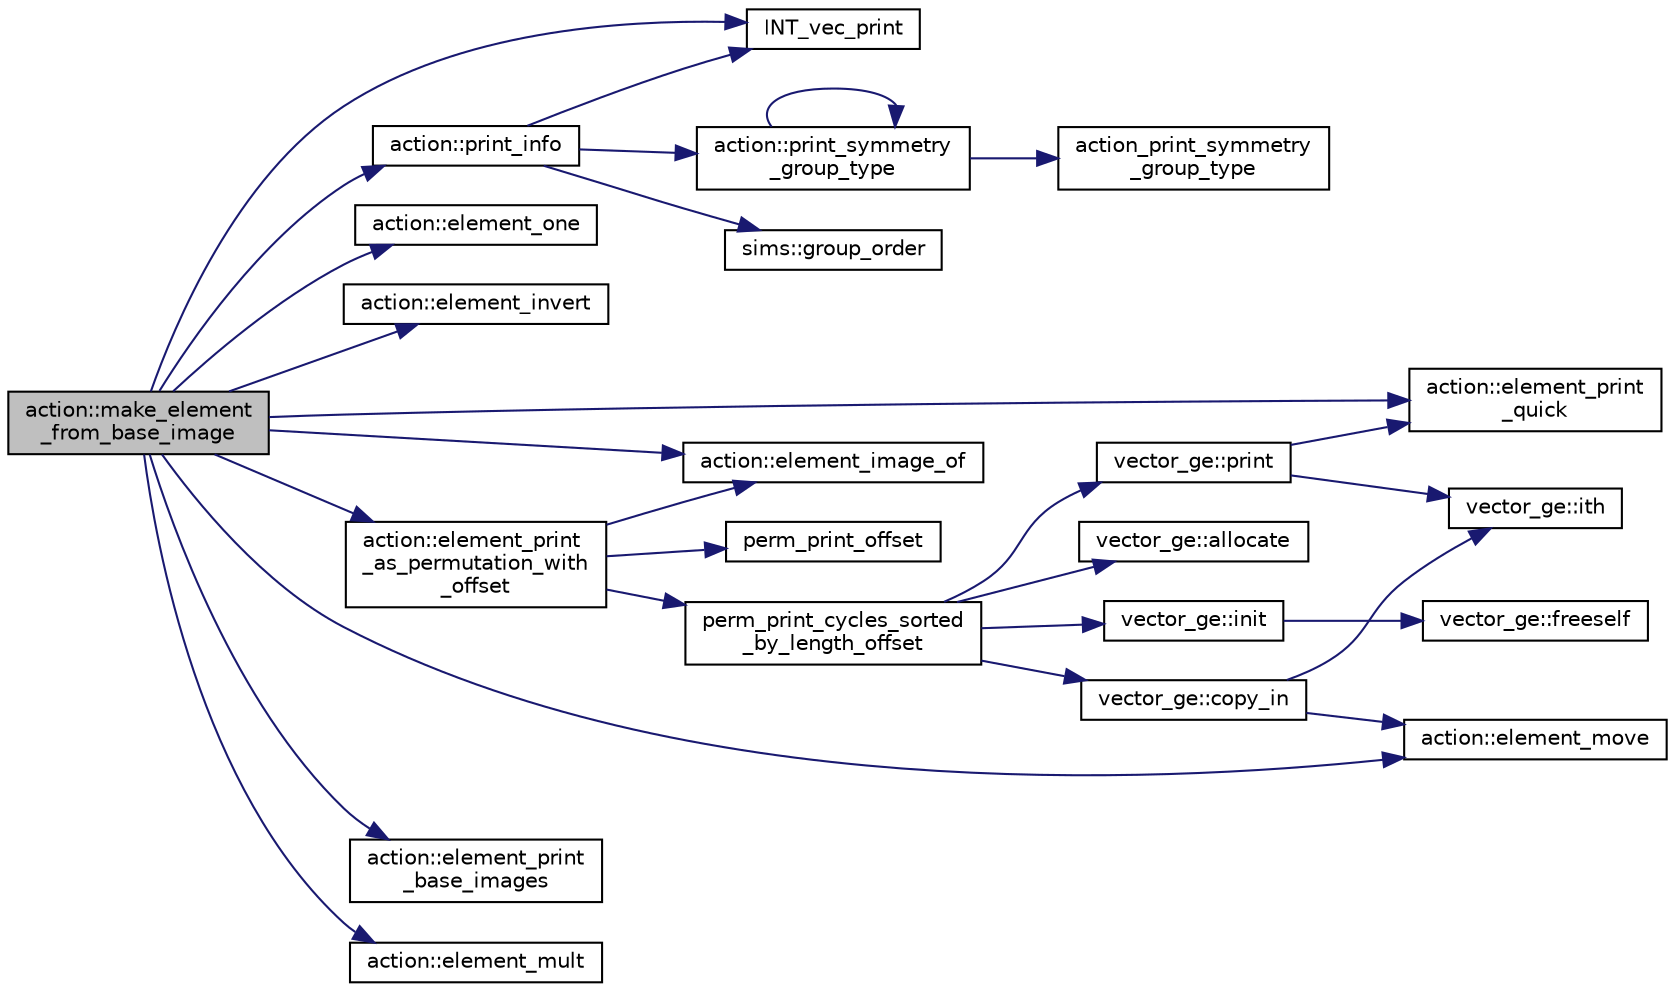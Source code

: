 digraph "action::make_element_from_base_image"
{
  edge [fontname="Helvetica",fontsize="10",labelfontname="Helvetica",labelfontsize="10"];
  node [fontname="Helvetica",fontsize="10",shape=record];
  rankdir="LR";
  Node30731 [label="action::make_element\l_from_base_image",height=0.2,width=0.4,color="black", fillcolor="grey75", style="filled", fontcolor="black"];
  Node30731 -> Node30732 [color="midnightblue",fontsize="10",style="solid",fontname="Helvetica"];
  Node30732 [label="INT_vec_print",height=0.2,width=0.4,color="black", fillcolor="white", style="filled",URL="$df/dbf/sajeeb_8_c.html#a79a5901af0b47dd0d694109543c027fe"];
  Node30731 -> Node30733 [color="midnightblue",fontsize="10",style="solid",fontname="Helvetica"];
  Node30733 [label="action::print_info",height=0.2,width=0.4,color="black", fillcolor="white", style="filled",URL="$d2/d86/classaction.html#a6f89e493e5c5a32e5c3b8963d438ce86"];
  Node30733 -> Node30734 [color="midnightblue",fontsize="10",style="solid",fontname="Helvetica"];
  Node30734 [label="action::print_symmetry\l_group_type",height=0.2,width=0.4,color="black", fillcolor="white", style="filled",URL="$d2/d86/classaction.html#aed811766c7e64fe2c853df8b0b67aa6e"];
  Node30734 -> Node30735 [color="midnightblue",fontsize="10",style="solid",fontname="Helvetica"];
  Node30735 [label="action_print_symmetry\l_group_type",height=0.2,width=0.4,color="black", fillcolor="white", style="filled",URL="$d5/d90/action__global_8_c.html#a03666b9440c4962148eba7905b9f843c"];
  Node30734 -> Node30734 [color="midnightblue",fontsize="10",style="solid",fontname="Helvetica"];
  Node30733 -> Node30732 [color="midnightblue",fontsize="10",style="solid",fontname="Helvetica"];
  Node30733 -> Node30736 [color="midnightblue",fontsize="10",style="solid",fontname="Helvetica"];
  Node30736 [label="sims::group_order",height=0.2,width=0.4,color="black", fillcolor="white", style="filled",URL="$d9/df3/classsims.html#aa442445175656570fa35febbe790efad"];
  Node30731 -> Node30737 [color="midnightblue",fontsize="10",style="solid",fontname="Helvetica"];
  Node30737 [label="action::element_one",height=0.2,width=0.4,color="black", fillcolor="white", style="filled",URL="$d2/d86/classaction.html#a780a105daf04d6d1fe7e2f63b3c88e3b"];
  Node30731 -> Node30738 [color="midnightblue",fontsize="10",style="solid",fontname="Helvetica"];
  Node30738 [label="action::element_invert",height=0.2,width=0.4,color="black", fillcolor="white", style="filled",URL="$d2/d86/classaction.html#aa4bd01e338497714586636751fcef436"];
  Node30731 -> Node30739 [color="midnightblue",fontsize="10",style="solid",fontname="Helvetica"];
  Node30739 [label="action::element_image_of",height=0.2,width=0.4,color="black", fillcolor="white", style="filled",URL="$d2/d86/classaction.html#ae09559d4537a048fc860f8a74a31393d"];
  Node30731 -> Node30740 [color="midnightblue",fontsize="10",style="solid",fontname="Helvetica"];
  Node30740 [label="action::element_print\l_quick",height=0.2,width=0.4,color="black", fillcolor="white", style="filled",URL="$d2/d86/classaction.html#a4844680cf6750396f76494a28655265b"];
  Node30731 -> Node30741 [color="midnightblue",fontsize="10",style="solid",fontname="Helvetica"];
  Node30741 [label="action::element_print\l_as_permutation_with\l_offset",height=0.2,width=0.4,color="black", fillcolor="white", style="filled",URL="$d2/d86/classaction.html#addd61d869434abaad431124a6d858396"];
  Node30741 -> Node30739 [color="midnightblue",fontsize="10",style="solid",fontname="Helvetica"];
  Node30741 -> Node30742 [color="midnightblue",fontsize="10",style="solid",fontname="Helvetica"];
  Node30742 [label="perm_print_offset",height=0.2,width=0.4,color="black", fillcolor="white", style="filled",URL="$d2/d7c/combinatorics_8_c.html#ab87deef2ba9e4d2ce386a19eeaffecf3"];
  Node30741 -> Node30743 [color="midnightblue",fontsize="10",style="solid",fontname="Helvetica"];
  Node30743 [label="perm_print_cycles_sorted\l_by_length_offset",height=0.2,width=0.4,color="black", fillcolor="white", style="filled",URL="$d5/d90/action__global_8_c.html#a9d1f2e34879c04dbc45d08984a8066e3"];
  Node30743 -> Node30744 [color="midnightblue",fontsize="10",style="solid",fontname="Helvetica"];
  Node30744 [label="vector_ge::init",height=0.2,width=0.4,color="black", fillcolor="white", style="filled",URL="$d4/d6e/classvector__ge.html#afe1d6befd1f1501e6be34afbaa9d30a8"];
  Node30744 -> Node30745 [color="midnightblue",fontsize="10",style="solid",fontname="Helvetica"];
  Node30745 [label="vector_ge::freeself",height=0.2,width=0.4,color="black", fillcolor="white", style="filled",URL="$d4/d6e/classvector__ge.html#aa002e4b715cc73a9b8b367d29700b452"];
  Node30743 -> Node30746 [color="midnightblue",fontsize="10",style="solid",fontname="Helvetica"];
  Node30746 [label="vector_ge::allocate",height=0.2,width=0.4,color="black", fillcolor="white", style="filled",URL="$d4/d6e/classvector__ge.html#a35b062a9201b30f0a87bf87702d243ae"];
  Node30743 -> Node30747 [color="midnightblue",fontsize="10",style="solid",fontname="Helvetica"];
  Node30747 [label="vector_ge::copy_in",height=0.2,width=0.4,color="black", fillcolor="white", style="filled",URL="$d4/d6e/classvector__ge.html#ad02ebf2d4e8bbf095685aea921999145"];
  Node30747 -> Node30748 [color="midnightblue",fontsize="10",style="solid",fontname="Helvetica"];
  Node30748 [label="vector_ge::ith",height=0.2,width=0.4,color="black", fillcolor="white", style="filled",URL="$d4/d6e/classvector__ge.html#a1ff002e8b746a9beb119d57dcd4a15ff"];
  Node30747 -> Node30749 [color="midnightblue",fontsize="10",style="solid",fontname="Helvetica"];
  Node30749 [label="action::element_move",height=0.2,width=0.4,color="black", fillcolor="white", style="filled",URL="$d2/d86/classaction.html#a550947491bbb534d3d7951f50198a874"];
  Node30743 -> Node30750 [color="midnightblue",fontsize="10",style="solid",fontname="Helvetica"];
  Node30750 [label="vector_ge::print",height=0.2,width=0.4,color="black", fillcolor="white", style="filled",URL="$d4/d6e/classvector__ge.html#a0d260cce035c20b32d7989c50670aa8a"];
  Node30750 -> Node30740 [color="midnightblue",fontsize="10",style="solid",fontname="Helvetica"];
  Node30750 -> Node30748 [color="midnightblue",fontsize="10",style="solid",fontname="Helvetica"];
  Node30731 -> Node30751 [color="midnightblue",fontsize="10",style="solid",fontname="Helvetica"];
  Node30751 [label="action::element_print\l_base_images",height=0.2,width=0.4,color="black", fillcolor="white", style="filled",URL="$d2/d86/classaction.html#a2b9adf554aaa2eb6caf62396133ecf35"];
  Node30731 -> Node30752 [color="midnightblue",fontsize="10",style="solid",fontname="Helvetica"];
  Node30752 [label="action::element_mult",height=0.2,width=0.4,color="black", fillcolor="white", style="filled",URL="$d2/d86/classaction.html#ae9e36b2cae1f0f7bd7144097fa9a34b3"];
  Node30731 -> Node30749 [color="midnightblue",fontsize="10",style="solid",fontname="Helvetica"];
}
